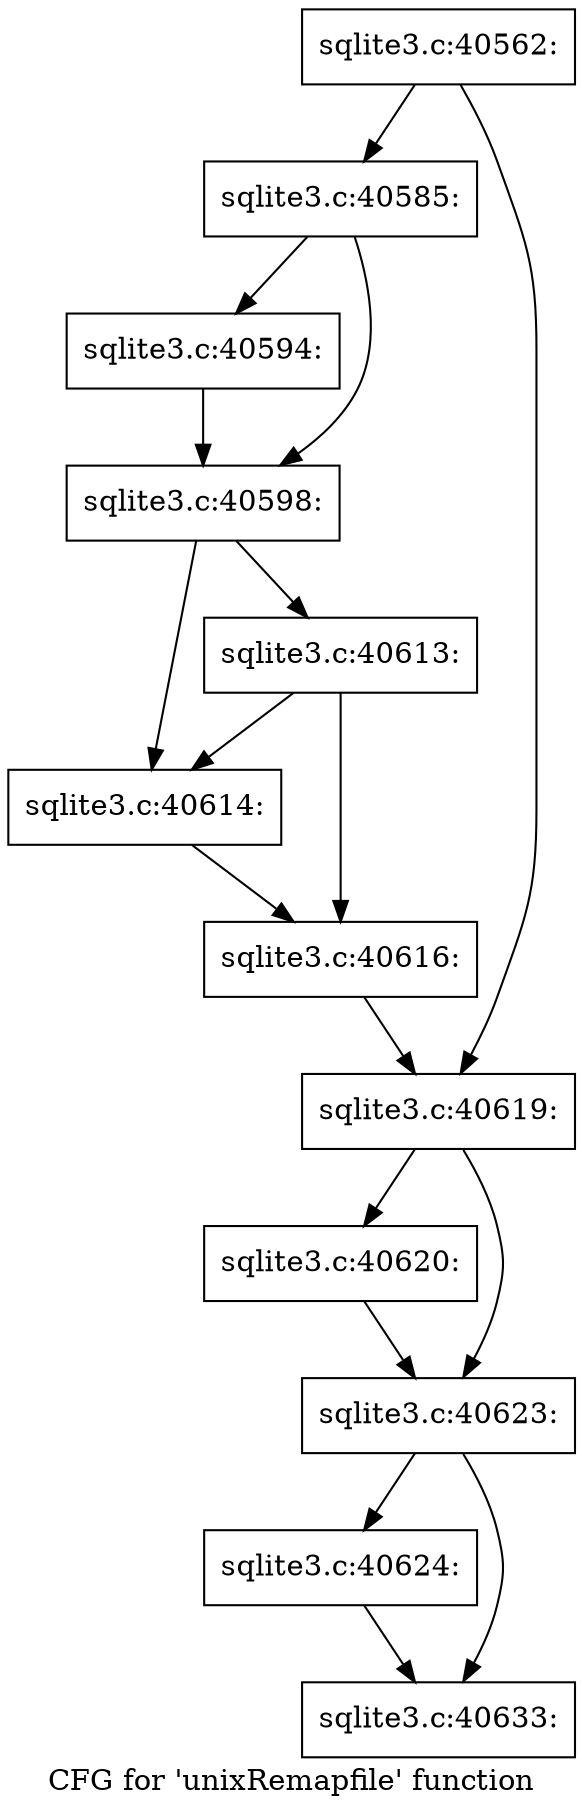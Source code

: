 digraph "CFG for 'unixRemapfile' function" {
	label="CFG for 'unixRemapfile' function";

	Node0x55c0f5754800 [shape=record,label="{sqlite3.c:40562:}"];
	Node0x55c0f5754800 -> Node0x55c0f70f9e70;
	Node0x55c0f5754800 -> Node0x55c0f70f9ec0;
	Node0x55c0f70f9e70 [shape=record,label="{sqlite3.c:40585:}"];
	Node0x55c0f70f9e70 -> Node0x55c0f70fad10;
	Node0x55c0f70f9e70 -> Node0x55c0f70fad60;
	Node0x55c0f70fad10 [shape=record,label="{sqlite3.c:40594:}"];
	Node0x55c0f70fad10 -> Node0x55c0f70fad60;
	Node0x55c0f70fad60 [shape=record,label="{sqlite3.c:40598:}"];
	Node0x55c0f70fad60 -> Node0x55c0f70fc000;
	Node0x55c0f70fad60 -> Node0x55c0f70fc0a0;
	Node0x55c0f70fc0a0 [shape=record,label="{sqlite3.c:40613:}"];
	Node0x55c0f70fc0a0 -> Node0x55c0f70fc000;
	Node0x55c0f70fc0a0 -> Node0x55c0f70fc050;
	Node0x55c0f70fc000 [shape=record,label="{sqlite3.c:40614:}"];
	Node0x55c0f70fc000 -> Node0x55c0f70fc050;
	Node0x55c0f70fc050 [shape=record,label="{sqlite3.c:40616:}"];
	Node0x55c0f70fc050 -> Node0x55c0f70f9ec0;
	Node0x55c0f70f9ec0 [shape=record,label="{sqlite3.c:40619:}"];
	Node0x55c0f70f9ec0 -> Node0x55c0f70fcbd0;
	Node0x55c0f70f9ec0 -> Node0x55c0f70fcc20;
	Node0x55c0f70fcbd0 [shape=record,label="{sqlite3.c:40620:}"];
	Node0x55c0f70fcbd0 -> Node0x55c0f70fcc20;
	Node0x55c0f70fcc20 [shape=record,label="{sqlite3.c:40623:}"];
	Node0x55c0f70fcc20 -> Node0x55c0f70fd5a0;
	Node0x55c0f70fcc20 -> Node0x55c0f70fd820;
	Node0x55c0f70fd5a0 [shape=record,label="{sqlite3.c:40624:}"];
	Node0x55c0f70fd5a0 -> Node0x55c0f70fd820;
	Node0x55c0f70fd820 [shape=record,label="{sqlite3.c:40633:}"];
}
